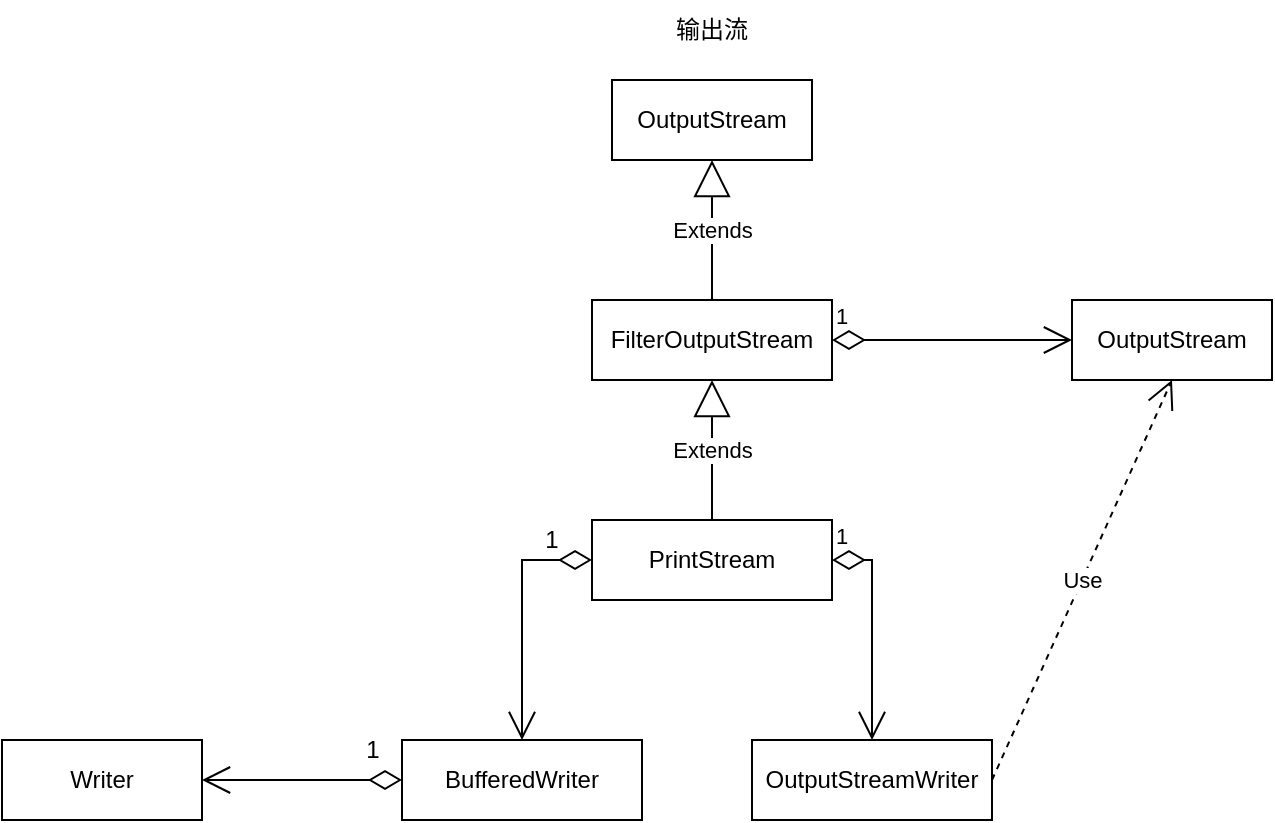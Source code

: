 <mxfile version="22.1.0" type="github">
  <diagram name="第 1 页" id="TzWWz40O_oC9c9V-L8uP">
    <mxGraphModel dx="724" dy="374" grid="1" gridSize="10" guides="1" tooltips="1" connect="1" arrows="1" fold="1" page="1" pageScale="1" pageWidth="827" pageHeight="1169" math="0" shadow="0">
      <root>
        <mxCell id="0" />
        <mxCell id="1" parent="0" />
        <mxCell id="l4R7JGsR5N1N8fzVmxWD-1" value="OutputStream" style="whiteSpace=wrap;html=1;align=center;" vertex="1" parent="1">
          <mxGeometry x="345" y="70" width="100" height="40" as="geometry" />
        </mxCell>
        <mxCell id="l4R7JGsR5N1N8fzVmxWD-2" value="输出流" style="text;html=1;strokeColor=none;fillColor=none;align=center;verticalAlign=middle;whiteSpace=wrap;rounded=0;" vertex="1" parent="1">
          <mxGeometry x="365" y="30" width="60" height="30" as="geometry" />
        </mxCell>
        <mxCell id="l4R7JGsR5N1N8fzVmxWD-3" value="FilterOutputStream" style="whiteSpace=wrap;html=1;align=center;" vertex="1" parent="1">
          <mxGeometry x="335" y="180" width="120" height="40" as="geometry" />
        </mxCell>
        <mxCell id="l4R7JGsR5N1N8fzVmxWD-5" value="OutputStream" style="whiteSpace=wrap;html=1;align=center;" vertex="1" parent="1">
          <mxGeometry x="575" y="180" width="100" height="40" as="geometry" />
        </mxCell>
        <mxCell id="l4R7JGsR5N1N8fzVmxWD-8" value="Extends" style="endArrow=block;endSize=16;endFill=0;html=1;rounded=0;exitX=0.5;exitY=0;exitDx=0;exitDy=0;entryX=0.5;entryY=1;entryDx=0;entryDy=0;" edge="1" parent="1" source="l4R7JGsR5N1N8fzVmxWD-3" target="l4R7JGsR5N1N8fzVmxWD-1">
          <mxGeometry width="160" relative="1" as="geometry">
            <mxPoint x="455" y="110" as="sourcePoint" />
            <mxPoint x="615" y="110" as="targetPoint" />
          </mxGeometry>
        </mxCell>
        <mxCell id="l4R7JGsR5N1N8fzVmxWD-13" value="1" style="endArrow=open;html=1;endSize=12;startArrow=diamondThin;startSize=14;startFill=0;edgeStyle=orthogonalEdgeStyle;align=left;verticalAlign=bottom;rounded=0;entryX=0;entryY=0.5;entryDx=0;entryDy=0;exitX=1;exitY=0.5;exitDx=0;exitDy=0;" edge="1" parent="1" source="l4R7JGsR5N1N8fzVmxWD-3" target="l4R7JGsR5N1N8fzVmxWD-5">
          <mxGeometry x="-1" y="3" relative="1" as="geometry">
            <mxPoint x="455" y="110" as="sourcePoint" />
            <mxPoint x="615" y="110" as="targetPoint" />
          </mxGeometry>
        </mxCell>
        <mxCell id="l4R7JGsR5N1N8fzVmxWD-14" value="PrintStream" style="whiteSpace=wrap;html=1;align=center;" vertex="1" parent="1">
          <mxGeometry x="335" y="290" width="120" height="40" as="geometry" />
        </mxCell>
        <mxCell id="l4R7JGsR5N1N8fzVmxWD-16" value="Extends" style="endArrow=block;endSize=16;endFill=0;html=1;rounded=0;exitX=0.5;exitY=0;exitDx=0;exitDy=0;entryX=0.5;entryY=1;entryDx=0;entryDy=0;" edge="1" parent="1" source="l4R7JGsR5N1N8fzVmxWD-14" target="l4R7JGsR5N1N8fzVmxWD-3">
          <mxGeometry width="160" relative="1" as="geometry">
            <mxPoint x="325" y="430" as="sourcePoint" />
            <mxPoint x="395" y="230" as="targetPoint" />
          </mxGeometry>
        </mxCell>
        <mxCell id="l4R7JGsR5N1N8fzVmxWD-17" value="BufferedWriter" style="whiteSpace=wrap;html=1;align=center;" vertex="1" parent="1">
          <mxGeometry x="240" y="400" width="120" height="40" as="geometry" />
        </mxCell>
        <mxCell id="l4R7JGsR5N1N8fzVmxWD-18" value="OutputStreamWriter" style="whiteSpace=wrap;html=1;align=center;" vertex="1" parent="1">
          <mxGeometry x="415" y="400" width="120" height="40" as="geometry" />
        </mxCell>
        <mxCell id="l4R7JGsR5N1N8fzVmxWD-19" value="" style="endArrow=open;html=1;endSize=12;startArrow=diamondThin;startSize=14;startFill=0;edgeStyle=orthogonalEdgeStyle;align=left;verticalAlign=bottom;rounded=0;entryX=0.5;entryY=0;entryDx=0;entryDy=0;exitX=0;exitY=0.5;exitDx=0;exitDy=0;" edge="1" parent="1" source="l4R7JGsR5N1N8fzVmxWD-14" target="l4R7JGsR5N1N8fzVmxWD-17">
          <mxGeometry x="-1" y="3" relative="1" as="geometry">
            <mxPoint x="322" y="310" as="sourcePoint" />
            <mxPoint x="302" y="400" as="targetPoint" />
          </mxGeometry>
        </mxCell>
        <mxCell id="l4R7JGsR5N1N8fzVmxWD-20" value="1" style="endArrow=open;html=1;endSize=12;startArrow=diamondThin;startSize=14;startFill=0;edgeStyle=orthogonalEdgeStyle;align=left;verticalAlign=bottom;rounded=0;entryX=0.5;entryY=0;entryDx=0;entryDy=0;exitX=1;exitY=0.5;exitDx=0;exitDy=0;" edge="1" parent="1" source="l4R7JGsR5N1N8fzVmxWD-14" target="l4R7JGsR5N1N8fzVmxWD-18">
          <mxGeometry x="-1" y="3" relative="1" as="geometry">
            <mxPoint x="385" y="270" as="sourcePoint" />
            <mxPoint x="545" y="270" as="targetPoint" />
          </mxGeometry>
        </mxCell>
        <mxCell id="l4R7JGsR5N1N8fzVmxWD-21" value="1" style="text;html=1;strokeColor=none;fillColor=none;align=center;verticalAlign=middle;whiteSpace=wrap;rounded=0;" vertex="1" parent="1">
          <mxGeometry x="305" y="290" width="20" height="20" as="geometry" />
        </mxCell>
        <mxCell id="l4R7JGsR5N1N8fzVmxWD-22" value="Writer" style="whiteSpace=wrap;html=1;align=center;" vertex="1" parent="1">
          <mxGeometry x="40" y="400" width="100" height="40" as="geometry" />
        </mxCell>
        <mxCell id="l4R7JGsR5N1N8fzVmxWD-23" value="" style="endArrow=open;html=1;endSize=12;startArrow=diamondThin;startSize=14;startFill=0;edgeStyle=orthogonalEdgeStyle;align=left;verticalAlign=bottom;rounded=0;entryX=1;entryY=0.5;entryDx=0;entryDy=0;exitX=0;exitY=0.5;exitDx=0;exitDy=0;" edge="1" parent="1" source="l4R7JGsR5N1N8fzVmxWD-17" target="l4R7JGsR5N1N8fzVmxWD-22">
          <mxGeometry x="-1" y="3" relative="1" as="geometry">
            <mxPoint x="220" y="360" as="sourcePoint" />
            <mxPoint x="430" y="310" as="targetPoint" />
          </mxGeometry>
        </mxCell>
        <mxCell id="l4R7JGsR5N1N8fzVmxWD-24" value="1" style="text;html=1;align=center;verticalAlign=middle;resizable=0;points=[];autosize=1;strokeColor=none;fillColor=none;" vertex="1" parent="1">
          <mxGeometry x="210" y="390" width="30" height="30" as="geometry" />
        </mxCell>
        <mxCell id="l4R7JGsR5N1N8fzVmxWD-25" value="Use" style="endArrow=open;endSize=12;dashed=1;html=1;rounded=0;exitX=1;exitY=0.5;exitDx=0;exitDy=0;entryX=0.5;entryY=1;entryDx=0;entryDy=0;" edge="1" parent="1" source="l4R7JGsR5N1N8fzVmxWD-18" target="l4R7JGsR5N1N8fzVmxWD-5">
          <mxGeometry width="160" relative="1" as="geometry">
            <mxPoint x="560" y="404.66" as="sourcePoint" />
            <mxPoint x="720" y="404.66" as="targetPoint" />
          </mxGeometry>
        </mxCell>
      </root>
    </mxGraphModel>
  </diagram>
</mxfile>

